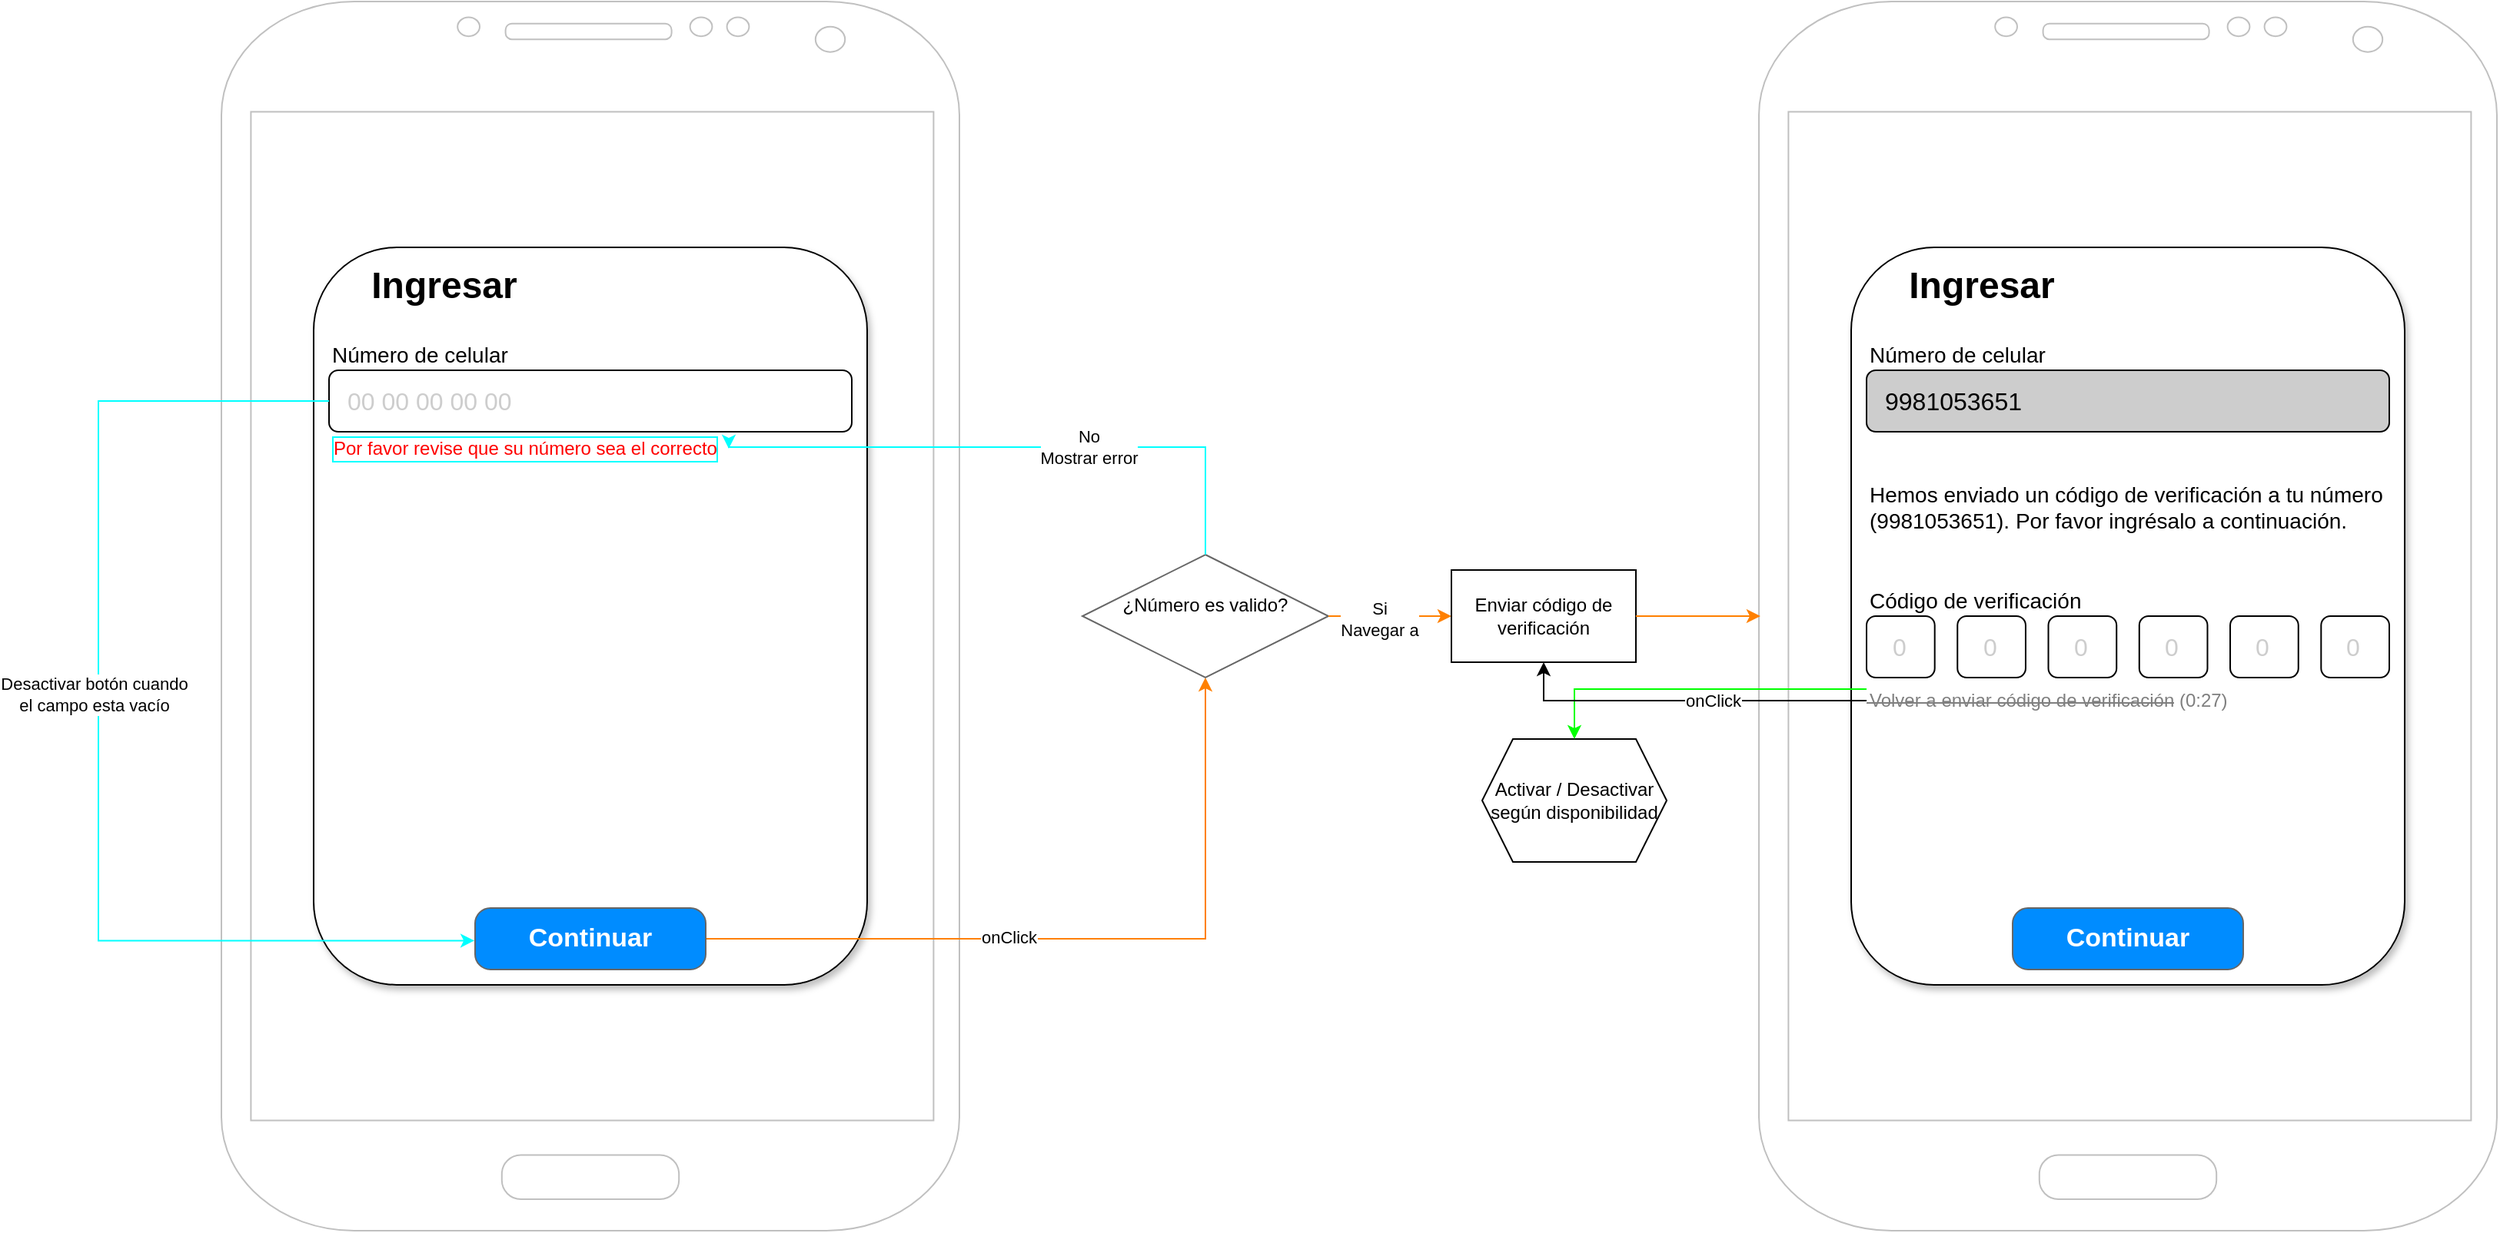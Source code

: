 <mxfile version="26.2.13">
  <diagram name="Page-1" id="ibmDFZ82ZpprkkH4J8ru">
    <mxGraphModel dx="2406" dy="851" grid="1" gridSize="10" guides="1" tooltips="1" connect="1" arrows="1" fold="1" page="1" pageScale="1" pageWidth="850" pageHeight="1100" math="0" shadow="0">
      <root>
        <mxCell id="0" />
        <mxCell id="1" parent="0" />
        <mxCell id="oR5H9QgqDNqwV4JY2G0A-8" value="" style="verticalLabelPosition=bottom;verticalAlign=top;html=1;shadow=0;dashed=0;strokeWidth=1;shape=mxgraph.android.phone2;strokeColor=#c0c0c0;" vertex="1" parent="1">
          <mxGeometry width="480" height="800" as="geometry" />
        </mxCell>
        <mxCell id="oR5H9QgqDNqwV4JY2G0A-21" value="" style="rounded=1;whiteSpace=wrap;html=1;textShadow=0;labelBorderColor=none;shadow=1;perimeterSpacing=0;glass=0;" vertex="1" parent="1">
          <mxGeometry x="60" y="160" width="360" height="480" as="geometry" />
        </mxCell>
        <mxCell id="oR5H9QgqDNqwV4JY2G0A-22" value="Ingresar" style="text;html=1;align=center;verticalAlign=middle;whiteSpace=wrap;rounded=0;fontStyle=1;fontSize=24;" vertex="1" parent="1">
          <mxGeometry x="90" y="170" width="110" height="30" as="geometry" />
        </mxCell>
        <mxCell id="oR5H9QgqDNqwV4JY2G0A-23" value="" style="rounded=1;whiteSpace=wrap;html=1;" vertex="1" parent="1">
          <mxGeometry x="70" y="240" width="340" height="40" as="geometry" />
        </mxCell>
        <mxCell id="oR5H9QgqDNqwV4JY2G0A-24" value="Número de celular" style="text;html=1;align=left;verticalAlign=middle;whiteSpace=wrap;rounded=0;fontSize=14;" vertex="1" parent="1">
          <mxGeometry x="70" y="220" width="130" height="20" as="geometry" />
        </mxCell>
        <mxCell id="oR5H9QgqDNqwV4JY2G0A-25" value="00 00 00 00 00" style="text;html=1;align=left;verticalAlign=middle;whiteSpace=wrap;rounded=0;fontSize=16;fontColor=#CDCDCD;labelBackgroundColor=none;" vertex="1" parent="1">
          <mxGeometry x="80" y="250" width="130" height="20" as="geometry" />
        </mxCell>
        <mxCell id="oR5H9QgqDNqwV4JY2G0A-49" value="" style="edgeStyle=orthogonalEdgeStyle;rounded=0;orthogonalLoop=1;jettySize=auto;html=1;strokeColor=#FF8000;" edge="1" parent="1" source="oR5H9QgqDNqwV4JY2G0A-26" target="oR5H9QgqDNqwV4JY2G0A-48">
          <mxGeometry relative="1" as="geometry" />
        </mxCell>
        <mxCell id="oR5H9QgqDNqwV4JY2G0A-95" value="onClick" style="edgeLabel;html=1;align=center;verticalAlign=middle;resizable=0;points=[];" vertex="1" connectable="0" parent="oR5H9QgqDNqwV4JY2G0A-49">
          <mxGeometry x="-0.204" y="1" relative="1" as="geometry">
            <mxPoint as="offset" />
          </mxGeometry>
        </mxCell>
        <mxCell id="oR5H9QgqDNqwV4JY2G0A-26" value="Continuar" style="strokeWidth=1;shadow=0;dashed=0;align=center;html=1;shape=mxgraph.mockup.buttons.button;strokeColor=#666666;fontColor=#ffffff;mainText=;buttonStyle=round;fontSize=17;fontStyle=1;fillColor=#008cff;whiteSpace=wrap;" vertex="1" parent="1">
          <mxGeometry x="165" y="590" width="150" height="40" as="geometry" />
        </mxCell>
        <mxCell id="oR5H9QgqDNqwV4JY2G0A-48" value="&lt;div&gt;&lt;font&gt;&lt;span style=&quot;color: rgb(0, 0, 0);&quot;&gt;¿Número es valido?&lt;/span&gt;&lt;/font&gt;&lt;/div&gt;&lt;div&gt;&lt;font&gt;&lt;span style=&quot;color: rgba(0, 0, 0, 0);&quot;&gt;&lt;br&gt;&lt;/span&gt;&lt;/font&gt;&lt;/div&gt;" style="rhombus;whiteSpace=wrap;html=1;fontSize=12;fillColor=default;strokeColor=#666666;fontColor=#ffffff;strokeWidth=1;shadow=0;dashed=0;fontStyle=0;labelPosition=center;verticalLabelPosition=middle;align=center;verticalAlign=middle;" vertex="1" parent="1">
          <mxGeometry x="560" y="360" width="160" height="80" as="geometry" />
        </mxCell>
        <mxCell id="oR5H9QgqDNqwV4JY2G0A-50" style="edgeStyle=orthogonalEdgeStyle;rounded=0;orthogonalLoop=1;jettySize=auto;html=1;exitX=0.5;exitY=0;exitDx=0;exitDy=0;fontColor=#00FFFF;strokeColor=#00FFFF;entryX=1;entryY=0.5;entryDx=0;entryDy=0;" edge="1" parent="1" source="oR5H9QgqDNqwV4JY2G0A-48" target="oR5H9QgqDNqwV4JY2G0A-52">
          <mxGeometry relative="1" as="geometry">
            <mxPoint x="500" y="295" as="targetPoint" />
            <Array as="points">
              <mxPoint x="640" y="290" />
            </Array>
          </mxGeometry>
        </mxCell>
        <mxCell id="oR5H9QgqDNqwV4JY2G0A-57" value="&lt;div&gt;No&lt;/div&gt;&lt;div&gt;Mostrar error&lt;/div&gt;" style="edgeLabel;html=1;align=center;verticalAlign=middle;resizable=0;points=[];" vertex="1" connectable="0" parent="oR5H9QgqDNqwV4JY2G0A-50">
          <mxGeometry x="-0.456" y="3" relative="1" as="geometry">
            <mxPoint x="-43" y="-3" as="offset" />
          </mxGeometry>
        </mxCell>
        <mxCell id="oR5H9QgqDNqwV4JY2G0A-52" value="Por favor revise que su número sea el correcto" style="text;html=1;align=left;verticalAlign=middle;whiteSpace=wrap;rounded=0;fontColor=#FF0000;labelBackgroundColor=none;labelBorderColor=#00FFFF;" vertex="1" parent="1">
          <mxGeometry x="70" y="276" width="260" height="30" as="geometry" />
        </mxCell>
        <mxCell id="oR5H9QgqDNqwV4JY2G0A-53" style="edgeStyle=orthogonalEdgeStyle;rounded=0;orthogonalLoop=1;jettySize=auto;html=1;entryX=-0.003;entryY=0.53;entryDx=0;entryDy=0;entryPerimeter=0;exitX=0;exitY=0.5;exitDx=0;exitDy=0;strokeColor=#00FFFF;" edge="1" parent="1" source="oR5H9QgqDNqwV4JY2G0A-23" target="oR5H9QgqDNqwV4JY2G0A-26">
          <mxGeometry relative="1" as="geometry">
            <Array as="points">
              <mxPoint x="-80" y="260" />
              <mxPoint x="-80" y="611" />
            </Array>
          </mxGeometry>
        </mxCell>
        <mxCell id="oR5H9QgqDNqwV4JY2G0A-56" value="&lt;div&gt;Desactivar botón cuando&lt;/div&gt;&lt;div&gt;el campo esta vacío&lt;/div&gt;" style="edgeLabel;html=1;align=center;verticalAlign=middle;resizable=0;points=[];" vertex="1" connectable="0" parent="oR5H9QgqDNqwV4JY2G0A-53">
          <mxGeometry x="-0.086" y="-3" relative="1" as="geometry">
            <mxPoint as="offset" />
          </mxGeometry>
        </mxCell>
        <mxCell id="oR5H9QgqDNqwV4JY2G0A-58" value="" style="verticalLabelPosition=bottom;verticalAlign=top;html=1;shadow=0;dashed=0;strokeWidth=1;shape=mxgraph.android.phone2;strokeColor=#c0c0c0;" vertex="1" parent="1">
          <mxGeometry x="1000" width="480" height="800" as="geometry" />
        </mxCell>
        <mxCell id="oR5H9QgqDNqwV4JY2G0A-59" value="" style="rounded=1;whiteSpace=wrap;html=1;textShadow=0;labelBorderColor=none;shadow=1;perimeterSpacing=0;glass=0;" vertex="1" parent="1">
          <mxGeometry x="1060" y="160" width="360" height="480" as="geometry" />
        </mxCell>
        <mxCell id="oR5H9QgqDNqwV4JY2G0A-60" value="Ingresar" style="text;html=1;align=center;verticalAlign=middle;whiteSpace=wrap;rounded=0;fontStyle=1;fontSize=24;" vertex="1" parent="1">
          <mxGeometry x="1090" y="170" width="110" height="30" as="geometry" />
        </mxCell>
        <mxCell id="oR5H9QgqDNqwV4JY2G0A-61" value="" style="rounded=1;whiteSpace=wrap;html=1;fillColor=#CDCDCD;" vertex="1" parent="1">
          <mxGeometry x="1070" y="240" width="340" height="40" as="geometry" />
        </mxCell>
        <mxCell id="oR5H9QgqDNqwV4JY2G0A-62" value="Número de celular" style="text;html=1;align=left;verticalAlign=middle;whiteSpace=wrap;rounded=0;fontSize=14;" vertex="1" parent="1">
          <mxGeometry x="1070" y="220" width="130" height="20" as="geometry" />
        </mxCell>
        <mxCell id="oR5H9QgqDNqwV4JY2G0A-63" value="9981053651" style="text;html=1;align=left;verticalAlign=middle;whiteSpace=wrap;rounded=0;fontSize=16;fontColor=#000000;labelBackgroundColor=none;" vertex="1" parent="1">
          <mxGeometry x="1080" y="250" width="130" height="20" as="geometry" />
        </mxCell>
        <mxCell id="oR5H9QgqDNqwV4JY2G0A-64" value="Continuar" style="strokeWidth=1;shadow=0;dashed=0;align=center;html=1;shape=mxgraph.mockup.buttons.button;strokeColor=#666666;fontColor=#ffffff;mainText=;buttonStyle=round;fontSize=17;fontStyle=1;fillColor=#008cff;whiteSpace=wrap;" vertex="1" parent="1">
          <mxGeometry x="1165" y="590" width="150" height="40" as="geometry" />
        </mxCell>
        <mxCell id="oR5H9QgqDNqwV4JY2G0A-66" style="edgeStyle=orthogonalEdgeStyle;rounded=0;orthogonalLoop=1;jettySize=auto;html=1;strokeColor=#FF8000;" edge="1" parent="1" source="oR5H9QgqDNqwV4JY2G0A-48">
          <mxGeometry relative="1" as="geometry">
            <mxPoint x="800" y="400" as="targetPoint" />
          </mxGeometry>
        </mxCell>
        <mxCell id="oR5H9QgqDNqwV4JY2G0A-67" value="&lt;div&gt;Si&lt;/div&gt;&lt;div&gt;Navegar a&lt;/div&gt;" style="edgeLabel;html=1;align=center;verticalAlign=middle;resizable=0;points=[];" vertex="1" connectable="0" parent="oR5H9QgqDNqwV4JY2G0A-66">
          <mxGeometry x="-0.175" y="-2" relative="1" as="geometry">
            <mxPoint as="offset" />
          </mxGeometry>
        </mxCell>
        <mxCell id="oR5H9QgqDNqwV4JY2G0A-69" value="Código de verificación" style="text;html=1;align=left;verticalAlign=middle;whiteSpace=wrap;rounded=0;fontSize=14;" vertex="1" parent="1">
          <mxGeometry x="1070" y="380" width="150" height="20" as="geometry" />
        </mxCell>
        <mxCell id="oR5H9QgqDNqwV4JY2G0A-83" value="Hemos enviado un código de verificación a tu número (9981053651). Por favor ingrésalo a continuación." style="text;html=1;align=left;verticalAlign=top;whiteSpace=wrap;rounded=0;fontSize=14;" vertex="1" parent="1">
          <mxGeometry x="1070" y="306" width="340" height="64" as="geometry" />
        </mxCell>
        <mxCell id="oR5H9QgqDNqwV4JY2G0A-84" value="" style="group;fontSize=12;" vertex="1" connectable="0" parent="1">
          <mxGeometry x="1070" y="400" width="340" height="40" as="geometry" />
        </mxCell>
        <mxCell id="oR5H9QgqDNqwV4JY2G0A-68" value="" style="rounded=1;whiteSpace=wrap;html=1;" vertex="1" parent="oR5H9QgqDNqwV4JY2G0A-84">
          <mxGeometry width="44.348" height="40" as="geometry" />
        </mxCell>
        <mxCell id="oR5H9QgqDNqwV4JY2G0A-70" value="0" style="text;html=1;align=left;verticalAlign=middle;whiteSpace=wrap;rounded=0;fontSize=16;fontColor=#CDCDCD;labelBackgroundColor=none;" vertex="1" parent="oR5H9QgqDNqwV4JY2G0A-84">
          <mxGeometry x="14.783" y="10" width="14.783" height="20" as="geometry" />
        </mxCell>
        <mxCell id="oR5H9QgqDNqwV4JY2G0A-73" value="" style="rounded=1;whiteSpace=wrap;html=1;" vertex="1" parent="oR5H9QgqDNqwV4JY2G0A-84">
          <mxGeometry x="59.13" width="44.348" height="40" as="geometry" />
        </mxCell>
        <mxCell id="oR5H9QgqDNqwV4JY2G0A-74" value="0" style="text;html=1;align=left;verticalAlign=middle;whiteSpace=wrap;rounded=0;fontSize=16;fontColor=#CDCDCD;labelBackgroundColor=none;" vertex="1" parent="oR5H9QgqDNqwV4JY2G0A-84">
          <mxGeometry x="73.913" y="10" width="14.783" height="20" as="geometry" />
        </mxCell>
        <mxCell id="oR5H9QgqDNqwV4JY2G0A-75" value="" style="rounded=1;whiteSpace=wrap;html=1;" vertex="1" parent="oR5H9QgqDNqwV4JY2G0A-84">
          <mxGeometry x="118.261" width="44.348" height="40" as="geometry" />
        </mxCell>
        <mxCell id="oR5H9QgqDNqwV4JY2G0A-76" value="0" style="text;html=1;align=left;verticalAlign=middle;whiteSpace=wrap;rounded=0;fontSize=16;fontColor=#CDCDCD;labelBackgroundColor=none;" vertex="1" parent="oR5H9QgqDNqwV4JY2G0A-84">
          <mxGeometry x="133.043" y="10" width="14.783" height="20" as="geometry" />
        </mxCell>
        <mxCell id="oR5H9QgqDNqwV4JY2G0A-77" value="" style="rounded=1;whiteSpace=wrap;html=1;" vertex="1" parent="oR5H9QgqDNqwV4JY2G0A-84">
          <mxGeometry x="177.391" width="44.348" height="40" as="geometry" />
        </mxCell>
        <mxCell id="oR5H9QgqDNqwV4JY2G0A-78" value="0" style="text;html=1;align=left;verticalAlign=middle;whiteSpace=wrap;rounded=0;fontSize=16;fontColor=#CDCDCD;labelBackgroundColor=none;" vertex="1" parent="oR5H9QgqDNqwV4JY2G0A-84">
          <mxGeometry x="192.174" y="10" width="14.783" height="20" as="geometry" />
        </mxCell>
        <mxCell id="oR5H9QgqDNqwV4JY2G0A-79" value="" style="rounded=1;whiteSpace=wrap;html=1;" vertex="1" parent="oR5H9QgqDNqwV4JY2G0A-84">
          <mxGeometry x="236.522" width="44.348" height="40" as="geometry" />
        </mxCell>
        <mxCell id="oR5H9QgqDNqwV4JY2G0A-80" value="0" style="text;html=1;align=left;verticalAlign=middle;whiteSpace=wrap;rounded=0;fontSize=16;fontColor=#CDCDCD;labelBackgroundColor=none;" vertex="1" parent="oR5H9QgqDNqwV4JY2G0A-84">
          <mxGeometry x="251.304" y="10" width="14.783" height="20" as="geometry" />
        </mxCell>
        <mxCell id="oR5H9QgqDNqwV4JY2G0A-81" value="" style="rounded=1;whiteSpace=wrap;html=1;" vertex="1" parent="oR5H9QgqDNqwV4JY2G0A-84">
          <mxGeometry x="295.652" width="44.348" height="40" as="geometry" />
        </mxCell>
        <mxCell id="oR5H9QgqDNqwV4JY2G0A-82" value="0" style="text;html=1;align=left;verticalAlign=middle;whiteSpace=wrap;rounded=0;fontSize=16;fontColor=#CDCDCD;labelBackgroundColor=none;" vertex="1" parent="oR5H9QgqDNqwV4JY2G0A-84">
          <mxGeometry x="310.435" y="10" width="14.783" height="20" as="geometry" />
        </mxCell>
        <mxCell id="oR5H9QgqDNqwV4JY2G0A-93" value="" style="group" vertex="1" connectable="0" parent="1">
          <mxGeometry x="1070" y="440" width="240" height="30" as="geometry" />
        </mxCell>
        <mxCell id="oR5H9QgqDNqwV4JY2G0A-85" value="Volver a enviar código de verificación (0:27)" style="text;html=1;align=left;verticalAlign=middle;whiteSpace=wrap;rounded=0;fontColor=#7F7F7F;fontStyle=0" vertex="1" parent="oR5H9QgqDNqwV4JY2G0A-93">
          <mxGeometry width="240" height="30" as="geometry" />
        </mxCell>
        <mxCell id="oR5H9QgqDNqwV4JY2G0A-91" value="" style="endArrow=none;html=1;rounded=0;strokeColor=#7F7F7F;" edge="1" parent="oR5H9QgqDNqwV4JY2G0A-93">
          <mxGeometry width="50" height="50" relative="1" as="geometry">
            <mxPoint y="16.5" as="sourcePoint" />
            <mxPoint x="200" y="16.5" as="targetPoint" />
          </mxGeometry>
        </mxCell>
        <mxCell id="oR5H9QgqDNqwV4JY2G0A-98" value="Activar / Desactivar según disponibilidad" style="shape=hexagon;perimeter=hexagonPerimeter2;whiteSpace=wrap;html=1;fixedSize=1;" vertex="1" parent="1">
          <mxGeometry x="820" y="480" width="120" height="80" as="geometry" />
        </mxCell>
        <mxCell id="oR5H9QgqDNqwV4JY2G0A-94" style="edgeStyle=orthogonalEdgeStyle;rounded=0;orthogonalLoop=1;jettySize=auto;html=1;exitX=0;exitY=0.25;exitDx=0;exitDy=0;strokeColor=#00FF00;entryX=0.5;entryY=0;entryDx=0;entryDy=0;" edge="1" parent="1" source="oR5H9QgqDNqwV4JY2G0A-85" target="oR5H9QgqDNqwV4JY2G0A-98">
          <mxGeometry relative="1" as="geometry">
            <mxPoint x="640" y="680" as="targetPoint" />
            <Array as="points">
              <mxPoint x="880" y="448" />
            </Array>
          </mxGeometry>
        </mxCell>
        <mxCell id="oR5H9QgqDNqwV4JY2G0A-100" style="edgeStyle=orthogonalEdgeStyle;rounded=0;orthogonalLoop=1;jettySize=auto;html=1;exitX=0;exitY=0.5;exitDx=0;exitDy=0;entryX=0.5;entryY=1;entryDx=0;entryDy=0;" edge="1" parent="1" source="oR5H9QgqDNqwV4JY2G0A-85" target="oR5H9QgqDNqwV4JY2G0A-102">
          <mxGeometry relative="1" as="geometry">
            <mxPoint x="799" y="520" as="targetPoint" />
            <Array as="points">
              <mxPoint x="860" y="455" />
            </Array>
          </mxGeometry>
        </mxCell>
        <mxCell id="oR5H9QgqDNqwV4JY2G0A-101" value="&lt;div&gt;onClick&lt;/div&gt;" style="edgeLabel;html=1;align=center;verticalAlign=middle;resizable=0;points=[];" vertex="1" connectable="0" parent="oR5H9QgqDNqwV4JY2G0A-100">
          <mxGeometry x="-0.251" y="2" relative="1" as="geometry">
            <mxPoint x="-12" y="-2" as="offset" />
          </mxGeometry>
        </mxCell>
        <mxCell id="oR5H9QgqDNqwV4JY2G0A-102" value="Enviar código de verificación" style="rounded=0;whiteSpace=wrap;html=1;" vertex="1" parent="1">
          <mxGeometry x="800" y="370" width="120" height="60" as="geometry" />
        </mxCell>
        <mxCell id="oR5H9QgqDNqwV4JY2G0A-103" style="edgeStyle=orthogonalEdgeStyle;rounded=0;orthogonalLoop=1;jettySize=auto;html=1;entryX=0.002;entryY=0.5;entryDx=0;entryDy=0;entryPerimeter=0;strokeColor=#FF8000;" edge="1" parent="1" source="oR5H9QgqDNqwV4JY2G0A-102" target="oR5H9QgqDNqwV4JY2G0A-58">
          <mxGeometry relative="1" as="geometry" />
        </mxCell>
      </root>
    </mxGraphModel>
  </diagram>
</mxfile>
